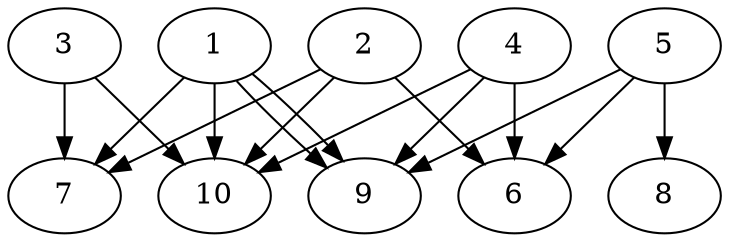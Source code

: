 // DAG automatically generated by daggen at Tue Jul 18 11:30:58 2017
// ./daggen --dot -n 10 --fat 0.8 --regular 0.8 --density 0.8 --jump 1 
digraph G {
  1 [size="4725659750", alpha="0.11"]
  1 -> 7 [size ="75497472"]
  1 -> 9 [size ="75497472"]
  1 -> 9 [size ="75497472"]
  1 -> 10 [size ="75497472"]
  2 [size="549755813888", alpha="0.20"]
  2 -> 6 [size ="536870912"]
  2 -> 7 [size ="536870912"]
  2 -> 10 [size ="536870912"]
  3 [size="231928233984", alpha="0.00"]
  3 -> 7 [size ="301989888"]
  3 -> 10 [size ="301989888"]
  4 [size="68719476736", alpha="0.14"]
  4 -> 6 [size ="134217728"]
  4 -> 9 [size ="134217728"]
  4 -> 10 [size ="134217728"]
  5 [size="1073741824000", alpha="0.04"]
  5 -> 6 [size ="838860800"]
  5 -> 8 [size ="838860800"]
  5 -> 9 [size ="838860800"]
  6 [size="546428076116", alpha="0.12"]
  7 [size="290350394276", alpha="0.03"]
  8 [size="231928233984", alpha="0.14"]
  9 [size="7426168921", alpha="0.01"]
  10 [size="368293445632", alpha="0.04"]
}
